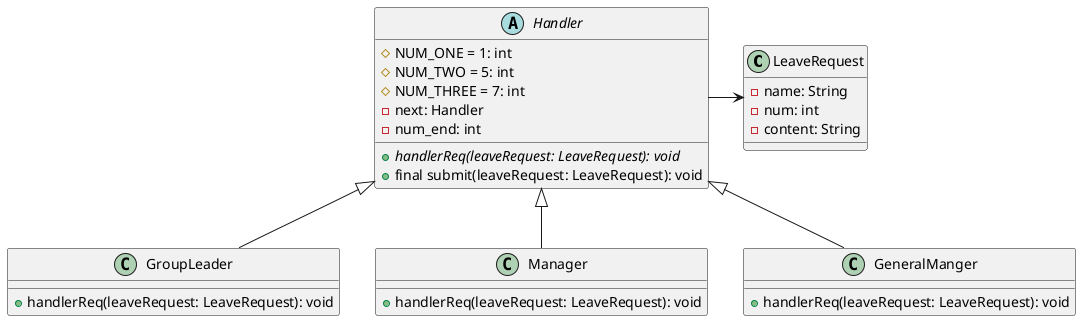 @startuml
'https://plantuml.com/class-diagram


class LeaveRequest {
    - name: String
    - num: int
    - content: String
}

abstract class Handler {
    # NUM_ONE = 1: int
    # NUM_TWO = 5: int
    # NUM_THREE = 7: int
    - next: Handler
    - num_end: int
    + {abstract} handlerReq(leaveRequest: LeaveRequest): void
    + final submit(leaveRequest: LeaveRequest): void
}
Handler -right-> LeaveRequest
class GroupLeader {
    + handlerReq(leaveRequest: LeaveRequest): void
}
GroupLeader -up-|> Handler
class Manager{
    + handlerReq(leaveRequest: LeaveRequest): void
}
Manager -up-|> Handler
class GeneralManger{
    + handlerReq(leaveRequest: LeaveRequest): void
}
GeneralManger -up-|> Handler


@enduml